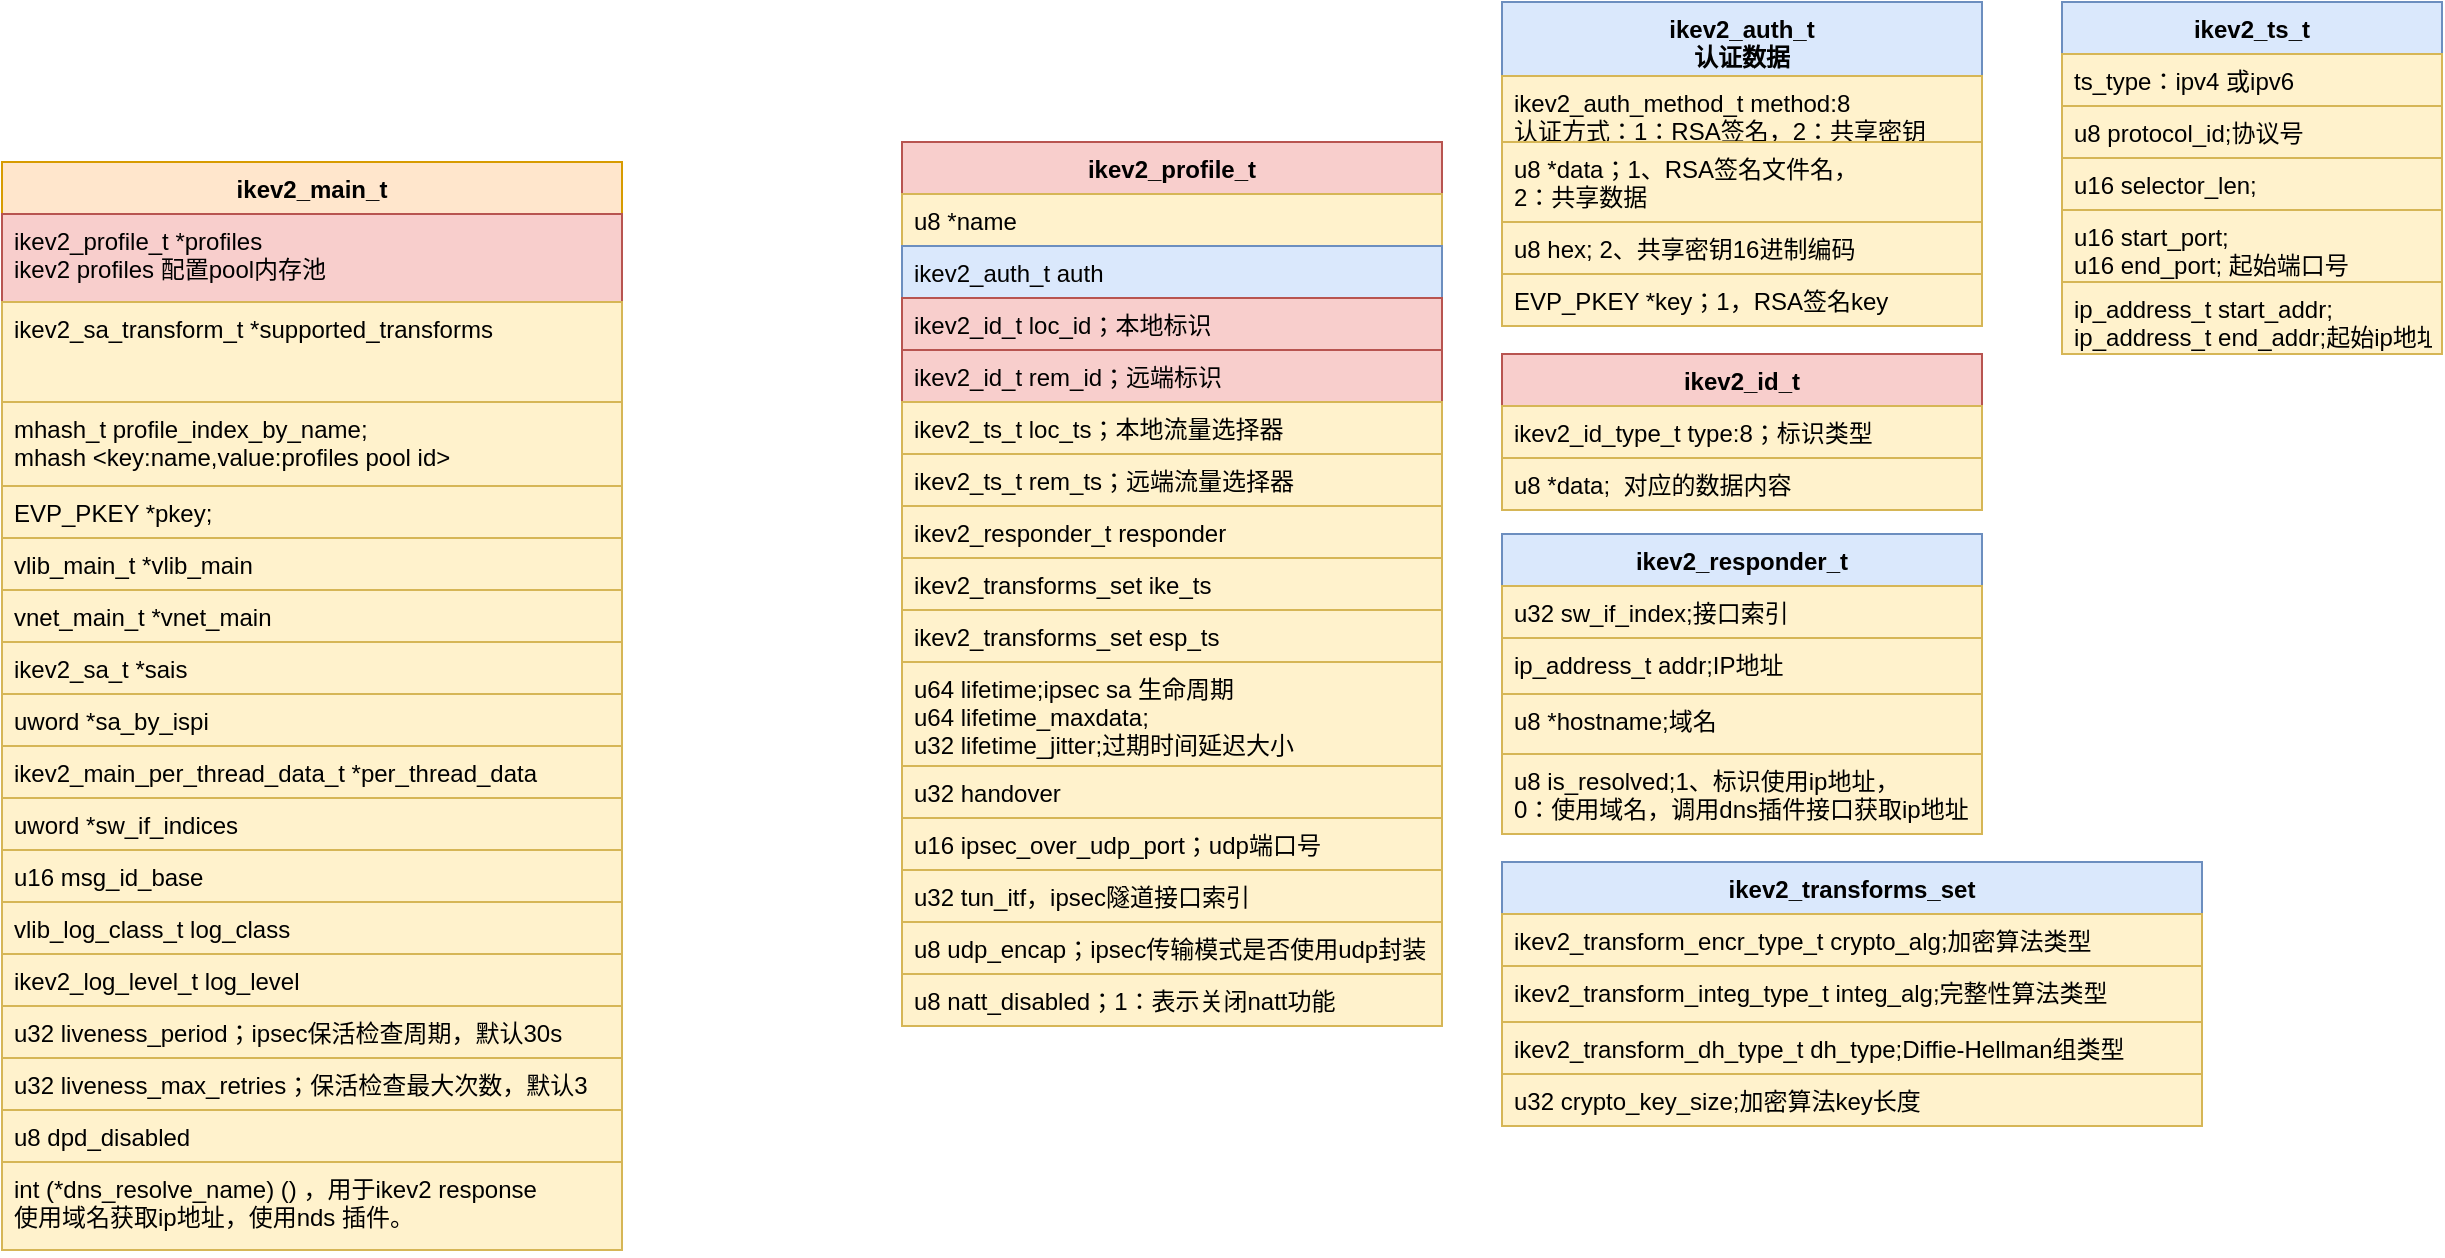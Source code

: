 <mxfile version="15.5.7" type="github">
  <diagram name="Page-1" id="e7e014a7-5840-1c2e-5031-d8a46d1fe8dd">
    <mxGraphModel dx="782" dy="436" grid="1" gridSize="10" guides="1" tooltips="1" connect="1" arrows="1" fold="1" page="1" pageScale="1" pageWidth="1169" pageHeight="826" background="#ffffff" math="0" shadow="0">
      <root>
        <mxCell id="0" />
        <mxCell id="1" parent="0" />
        <mxCell id="Ou4qxV2DXJZPpHNbIq72-41" value="ikev2_main_t" style="swimlane;fontStyle=1;align=center;verticalAlign=top;childLayout=stackLayout;horizontal=1;startSize=26;horizontalStack=0;resizeParent=1;resizeParentMax=0;resizeLast=0;collapsible=1;marginBottom=0;fillColor=#ffe6cc;strokeColor=#d79b00;" parent="1" vertex="1">
          <mxGeometry x="80" y="90" width="310" height="544" as="geometry" />
        </mxCell>
        <mxCell id="Ou4qxV2DXJZPpHNbIq72-42" value="ikev2_profile_t *profiles&#xa;ikev2 profiles 配置pool内存池" style="text;strokeColor=#b85450;fillColor=#f8cecc;align=left;verticalAlign=top;spacingLeft=4;spacingRight=4;overflow=hidden;rotatable=0;points=[[0,0.5],[1,0.5]];portConstraint=eastwest;" parent="Ou4qxV2DXJZPpHNbIq72-41" vertex="1">
          <mxGeometry y="26" width="310" height="44" as="geometry" />
        </mxCell>
        <mxCell id="Ou4qxV2DXJZPpHNbIq72-44" value="ikev2_sa_transform_t *supported_transforms" style="text;fillColor=#fff2cc;align=left;verticalAlign=top;spacingLeft=4;spacingRight=4;overflow=hidden;rotatable=0;points=[[0,0.5],[1,0.5]];portConstraint=eastwest;strokeColor=#d6b656;" parent="Ou4qxV2DXJZPpHNbIq72-41" vertex="1">
          <mxGeometry y="70" width="310" height="50" as="geometry" />
        </mxCell>
        <mxCell id="Ou4qxV2DXJZPpHNbIq72-45" value="mhash_t profile_index_by_name;&#xa;mhash &lt;key:name,value:profiles pool id&gt;" style="text;fillColor=#fff2cc;align=left;verticalAlign=top;spacingLeft=4;spacingRight=4;overflow=hidden;rotatable=0;points=[[0,0.5],[1,0.5]];portConstraint=eastwest;strokeColor=#d6b656;" parent="Ou4qxV2DXJZPpHNbIq72-41" vertex="1">
          <mxGeometry y="120" width="310" height="42" as="geometry" />
        </mxCell>
        <mxCell id="Ou4qxV2DXJZPpHNbIq72-46" value="EVP_PKEY *pkey;" style="text;fillColor=#fff2cc;align=left;verticalAlign=top;spacingLeft=4;spacingRight=4;overflow=hidden;rotatable=0;points=[[0,0.5],[1,0.5]];portConstraint=eastwest;strokeColor=#d6b656;" parent="Ou4qxV2DXJZPpHNbIq72-41" vertex="1">
          <mxGeometry y="162" width="310" height="26" as="geometry" />
        </mxCell>
        <mxCell id="Ou4qxV2DXJZPpHNbIq72-47" value="vlib_main_t *vlib_main" style="text;fillColor=#fff2cc;align=left;verticalAlign=top;spacingLeft=4;spacingRight=4;overflow=hidden;rotatable=0;points=[[0,0.5],[1,0.5]];portConstraint=eastwest;strokeColor=#d6b656;" parent="Ou4qxV2DXJZPpHNbIq72-41" vertex="1">
          <mxGeometry y="188" width="310" height="26" as="geometry" />
        </mxCell>
        <mxCell id="Ou4qxV2DXJZPpHNbIq72-48" value="vnet_main_t *vnet_main" style="text;fillColor=#fff2cc;align=left;verticalAlign=top;spacingLeft=4;spacingRight=4;overflow=hidden;rotatable=0;points=[[0,0.5],[1,0.5]];portConstraint=eastwest;strokeColor=#d6b656;" parent="Ou4qxV2DXJZPpHNbIq72-41" vertex="1">
          <mxGeometry y="214" width="310" height="26" as="geometry" />
        </mxCell>
        <mxCell id="Ou4qxV2DXJZPpHNbIq72-49" value="ikev2_sa_t *sais" style="text;fillColor=#fff2cc;align=left;verticalAlign=top;spacingLeft=4;spacingRight=4;overflow=hidden;rotatable=0;points=[[0,0.5],[1,0.5]];portConstraint=eastwest;strokeColor=#d6b656;" parent="Ou4qxV2DXJZPpHNbIq72-41" vertex="1">
          <mxGeometry y="240" width="310" height="26" as="geometry" />
        </mxCell>
        <mxCell id="Ou4qxV2DXJZPpHNbIq72-50" value="uword *sa_by_ispi" style="text;fillColor=#fff2cc;align=left;verticalAlign=top;spacingLeft=4;spacingRight=4;overflow=hidden;rotatable=0;points=[[0,0.5],[1,0.5]];portConstraint=eastwest;strokeColor=#d6b656;" parent="Ou4qxV2DXJZPpHNbIq72-41" vertex="1">
          <mxGeometry y="266" width="310" height="26" as="geometry" />
        </mxCell>
        <mxCell id="Ou4qxV2DXJZPpHNbIq72-51" value="ikev2_main_per_thread_data_t *per_thread_data" style="text;fillColor=#fff2cc;align=left;verticalAlign=top;spacingLeft=4;spacingRight=4;overflow=hidden;rotatable=0;points=[[0,0.5],[1,0.5]];portConstraint=eastwest;strokeColor=#d6b656;" parent="Ou4qxV2DXJZPpHNbIq72-41" vertex="1">
          <mxGeometry y="292" width="310" height="26" as="geometry" />
        </mxCell>
        <mxCell id="Ou4qxV2DXJZPpHNbIq72-52" value="uword *sw_if_indices" style="text;fillColor=#fff2cc;align=left;verticalAlign=top;spacingLeft=4;spacingRight=4;overflow=hidden;rotatable=0;points=[[0,0.5],[1,0.5]];portConstraint=eastwest;strokeColor=#d6b656;" parent="Ou4qxV2DXJZPpHNbIq72-41" vertex="1">
          <mxGeometry y="318" width="310" height="26" as="geometry" />
        </mxCell>
        <mxCell id="Ou4qxV2DXJZPpHNbIq72-53" value="u16 msg_id_base" style="text;fillColor=#fff2cc;align=left;verticalAlign=top;spacingLeft=4;spacingRight=4;overflow=hidden;rotatable=0;points=[[0,0.5],[1,0.5]];portConstraint=eastwest;strokeColor=#d6b656;" parent="Ou4qxV2DXJZPpHNbIq72-41" vertex="1">
          <mxGeometry y="344" width="310" height="26" as="geometry" />
        </mxCell>
        <mxCell id="Ou4qxV2DXJZPpHNbIq72-54" value="vlib_log_class_t log_class" style="text;fillColor=#fff2cc;align=left;verticalAlign=top;spacingLeft=4;spacingRight=4;overflow=hidden;rotatable=0;points=[[0,0.5],[1,0.5]];portConstraint=eastwest;strokeColor=#d6b656;" parent="Ou4qxV2DXJZPpHNbIq72-41" vertex="1">
          <mxGeometry y="370" width="310" height="26" as="geometry" />
        </mxCell>
        <mxCell id="Ou4qxV2DXJZPpHNbIq72-55" value="ikev2_log_level_t log_level" style="text;fillColor=#fff2cc;align=left;verticalAlign=top;spacingLeft=4;spacingRight=4;overflow=hidden;rotatable=0;points=[[0,0.5],[1,0.5]];portConstraint=eastwest;strokeColor=#d6b656;" parent="Ou4qxV2DXJZPpHNbIq72-41" vertex="1">
          <mxGeometry y="396" width="310" height="26" as="geometry" />
        </mxCell>
        <mxCell id="Ou4qxV2DXJZPpHNbIq72-56" value="u32 liveness_period；ipsec保活检查周期，默认30s" style="text;fillColor=#fff2cc;align=left;verticalAlign=top;spacingLeft=4;spacingRight=4;overflow=hidden;rotatable=0;points=[[0,0.5],[1,0.5]];portConstraint=eastwest;strokeColor=#d6b656;" parent="Ou4qxV2DXJZPpHNbIq72-41" vertex="1">
          <mxGeometry y="422" width="310" height="26" as="geometry" />
        </mxCell>
        <mxCell id="Ou4qxV2DXJZPpHNbIq72-57" value="u32 liveness_max_retries；保活检查最大次数，默认3" style="text;fillColor=#fff2cc;align=left;verticalAlign=top;spacingLeft=4;spacingRight=4;overflow=hidden;rotatable=0;points=[[0,0.5],[1,0.5]];portConstraint=eastwest;strokeColor=#d6b656;" parent="Ou4qxV2DXJZPpHNbIq72-41" vertex="1">
          <mxGeometry y="448" width="310" height="26" as="geometry" />
        </mxCell>
        <mxCell id="Ou4qxV2DXJZPpHNbIq72-58" value="u8 dpd_disabled" style="text;fillColor=#fff2cc;align=left;verticalAlign=top;spacingLeft=4;spacingRight=4;overflow=hidden;rotatable=0;points=[[0,0.5],[1,0.5]];portConstraint=eastwest;strokeColor=#d6b656;" parent="Ou4qxV2DXJZPpHNbIq72-41" vertex="1">
          <mxGeometry y="474" width="310" height="26" as="geometry" />
        </mxCell>
        <mxCell id="Ou4qxV2DXJZPpHNbIq72-59" value="int (*dns_resolve_name) () ，用于ikev2 response &#xa;使用域名获取ip地址，使用nds 插件。" style="text;fillColor=#fff2cc;align=left;verticalAlign=top;spacingLeft=4;spacingRight=4;overflow=hidden;rotatable=0;points=[[0,0.5],[1,0.5]];portConstraint=eastwest;strokeColor=#d6b656;" parent="Ou4qxV2DXJZPpHNbIq72-41" vertex="1">
          <mxGeometry y="500" width="310" height="44" as="geometry" />
        </mxCell>
        <mxCell id="Ou4qxV2DXJZPpHNbIq72-60" value="ikev2_profile_t" style="swimlane;fontStyle=1;align=center;verticalAlign=top;childLayout=stackLayout;horizontal=1;startSize=26;horizontalStack=0;resizeParent=1;resizeParentMax=0;resizeLast=0;collapsible=1;marginBottom=0;strokeColor=#b85450;fillColor=#f8cecc;" parent="1" vertex="1">
          <mxGeometry x="530" y="80" width="270" height="442" as="geometry" />
        </mxCell>
        <mxCell id="Ou4qxV2DXJZPpHNbIq72-61" value="u8 *name" style="text;strokeColor=#d6b656;fillColor=#fff2cc;align=left;verticalAlign=top;spacingLeft=4;spacingRight=4;overflow=hidden;rotatable=0;points=[[0,0.5],[1,0.5]];portConstraint=eastwest;" parent="Ou4qxV2DXJZPpHNbIq72-60" vertex="1">
          <mxGeometry y="26" width="270" height="26" as="geometry" />
        </mxCell>
        <mxCell id="Ou4qxV2DXJZPpHNbIq72-63" value="ikev2_auth_t auth" style="text;fillColor=#dae8fc;align=left;verticalAlign=top;spacingLeft=4;spacingRight=4;overflow=hidden;rotatable=0;points=[[0,0.5],[1,0.5]];portConstraint=eastwest;strokeColor=#6c8ebf;" parent="Ou4qxV2DXJZPpHNbIq72-60" vertex="1">
          <mxGeometry y="52" width="270" height="26" as="geometry" />
        </mxCell>
        <mxCell id="Ou4qxV2DXJZPpHNbIq72-64" value="ikev2_id_t loc_id；本地标识" style="text;fillColor=#f8cecc;align=left;verticalAlign=top;spacingLeft=4;spacingRight=4;overflow=hidden;rotatable=0;points=[[0,0.5],[1,0.5]];portConstraint=eastwest;strokeColor=#b85450;" parent="Ou4qxV2DXJZPpHNbIq72-60" vertex="1">
          <mxGeometry y="78" width="270" height="26" as="geometry" />
        </mxCell>
        <mxCell id="Ou4qxV2DXJZPpHNbIq72-65" value="ikev2_id_t rem_id；远端标识" style="text;fillColor=#f8cecc;align=left;verticalAlign=top;spacingLeft=4;spacingRight=4;overflow=hidden;rotatable=0;points=[[0,0.5],[1,0.5]];portConstraint=eastwest;strokeColor=#b85450;" parent="Ou4qxV2DXJZPpHNbIq72-60" vertex="1">
          <mxGeometry y="104" width="270" height="26" as="geometry" />
        </mxCell>
        <mxCell id="Ou4qxV2DXJZPpHNbIq72-66" value="ikev2_ts_t loc_ts；本地流量选择器" style="text;fillColor=#fff2cc;align=left;verticalAlign=top;spacingLeft=4;spacingRight=4;overflow=hidden;rotatable=0;points=[[0,0.5],[1,0.5]];portConstraint=eastwest;strokeColor=#d6b656;" parent="Ou4qxV2DXJZPpHNbIq72-60" vertex="1">
          <mxGeometry y="130" width="270" height="26" as="geometry" />
        </mxCell>
        <mxCell id="Ou4qxV2DXJZPpHNbIq72-67" value="ikev2_ts_t rem_ts；远端流量选择器" style="text;fillColor=#fff2cc;align=left;verticalAlign=top;spacingLeft=4;spacingRight=4;overflow=hidden;rotatable=0;points=[[0,0.5],[1,0.5]];portConstraint=eastwest;strokeColor=#d6b656;" parent="Ou4qxV2DXJZPpHNbIq72-60" vertex="1">
          <mxGeometry y="156" width="270" height="26" as="geometry" />
        </mxCell>
        <mxCell id="Ou4qxV2DXJZPpHNbIq72-68" value="ikev2_responder_t responder" style="text;fillColor=#fff2cc;align=left;verticalAlign=top;spacingLeft=4;spacingRight=4;overflow=hidden;rotatable=0;points=[[0,0.5],[1,0.5]];portConstraint=eastwest;strokeColor=#d6b656;" parent="Ou4qxV2DXJZPpHNbIq72-60" vertex="1">
          <mxGeometry y="182" width="270" height="26" as="geometry" />
        </mxCell>
        <mxCell id="Ou4qxV2DXJZPpHNbIq72-69" value="ikev2_transforms_set ike_ts" style="text;fillColor=#fff2cc;align=left;verticalAlign=top;spacingLeft=4;spacingRight=4;overflow=hidden;rotatable=0;points=[[0,0.5],[1,0.5]];portConstraint=eastwest;strokeColor=#d6b656;" parent="Ou4qxV2DXJZPpHNbIq72-60" vertex="1">
          <mxGeometry y="208" width="270" height="26" as="geometry" />
        </mxCell>
        <mxCell id="Ou4qxV2DXJZPpHNbIq72-70" value="ikev2_transforms_set esp_ts" style="text;fillColor=#fff2cc;align=left;verticalAlign=top;spacingLeft=4;spacingRight=4;overflow=hidden;rotatable=0;points=[[0,0.5],[1,0.5]];portConstraint=eastwest;strokeColor=#d6b656;" parent="Ou4qxV2DXJZPpHNbIq72-60" vertex="1">
          <mxGeometry y="234" width="270" height="26" as="geometry" />
        </mxCell>
        <mxCell id="Ou4qxV2DXJZPpHNbIq72-71" value="u64 lifetime;ipsec sa 生命周期&#xa;u64 lifetime_maxdata;&#xa;u32 lifetime_jitter;过期时间延迟大小" style="text;fillColor=#fff2cc;align=left;verticalAlign=top;spacingLeft=4;spacingRight=4;overflow=hidden;rotatable=0;points=[[0,0.5],[1,0.5]];portConstraint=eastwest;strokeColor=#d6b656;" parent="Ou4qxV2DXJZPpHNbIq72-60" vertex="1">
          <mxGeometry y="260" width="270" height="52" as="geometry" />
        </mxCell>
        <mxCell id="Ou4qxV2DXJZPpHNbIq72-72" value="u32 handover" style="text;fillColor=#fff2cc;align=left;verticalAlign=top;spacingLeft=4;spacingRight=4;overflow=hidden;rotatable=0;points=[[0,0.5],[1,0.5]];portConstraint=eastwest;strokeColor=#d6b656;" parent="Ou4qxV2DXJZPpHNbIq72-60" vertex="1">
          <mxGeometry y="312" width="270" height="26" as="geometry" />
        </mxCell>
        <mxCell id="Ou4qxV2DXJZPpHNbIq72-73" value="u16 ipsec_over_udp_port；udp端口号" style="text;fillColor=#fff2cc;align=left;verticalAlign=top;spacingLeft=4;spacingRight=4;overflow=hidden;rotatable=0;points=[[0,0.5],[1,0.5]];portConstraint=eastwest;strokeColor=#d6b656;" parent="Ou4qxV2DXJZPpHNbIq72-60" vertex="1">
          <mxGeometry y="338" width="270" height="26" as="geometry" />
        </mxCell>
        <mxCell id="Ou4qxV2DXJZPpHNbIq72-74" value="u32 tun_itf，ipsec隧道接口索引" style="text;fillColor=#fff2cc;align=left;verticalAlign=top;spacingLeft=4;spacingRight=4;overflow=hidden;rotatable=0;points=[[0,0.5],[1,0.5]];portConstraint=eastwest;strokeColor=#d6b656;" parent="Ou4qxV2DXJZPpHNbIq72-60" vertex="1">
          <mxGeometry y="364" width="270" height="26" as="geometry" />
        </mxCell>
        <mxCell id="Ou4qxV2DXJZPpHNbIq72-75" value="u8 udp_encap；ipsec传输模式是否使用udp封装" style="text;fillColor=#fff2cc;align=left;verticalAlign=top;spacingLeft=4;spacingRight=4;overflow=hidden;rotatable=0;points=[[0,0.5],[1,0.5]];portConstraint=eastwest;strokeColor=#d6b656;" parent="Ou4qxV2DXJZPpHNbIq72-60" vertex="1">
          <mxGeometry y="390" width="270" height="26" as="geometry" />
        </mxCell>
        <mxCell id="Ou4qxV2DXJZPpHNbIq72-76" value="u8 natt_disabled；1：表示关闭natt功能" style="text;fillColor=#fff2cc;align=left;verticalAlign=top;spacingLeft=4;spacingRight=4;overflow=hidden;rotatable=0;points=[[0,0.5],[1,0.5]];portConstraint=eastwest;strokeColor=#d6b656;" parent="Ou4qxV2DXJZPpHNbIq72-60" vertex="1">
          <mxGeometry y="416" width="270" height="26" as="geometry" />
        </mxCell>
        <mxCell id="Ou4qxV2DXJZPpHNbIq72-77" value="ikev2_auth_t&#xa;认证数据" style="swimlane;fontStyle=1;align=center;verticalAlign=top;childLayout=stackLayout;horizontal=1;startSize=37;horizontalStack=0;resizeParent=1;resizeParentMax=0;resizeLast=0;collapsible=1;marginBottom=0;strokeColor=#6c8ebf;fillColor=#dae8fc;" parent="1" vertex="1">
          <mxGeometry x="830" y="10" width="240" height="162" as="geometry" />
        </mxCell>
        <mxCell id="Ou4qxV2DXJZPpHNbIq72-78" value="ikev2_auth_method_t method:8&#xa;认证方式：1：RSA签名，2：共享密钥" style="text;strokeColor=#d6b656;fillColor=#fff2cc;align=left;verticalAlign=top;spacingLeft=4;spacingRight=4;overflow=hidden;rotatable=0;points=[[0,0.5],[1,0.5]];portConstraint=eastwest;" parent="Ou4qxV2DXJZPpHNbIq72-77" vertex="1">
          <mxGeometry y="37" width="240" height="33" as="geometry" />
        </mxCell>
        <mxCell id="Ou4qxV2DXJZPpHNbIq72-80" value="u8 *data；1、RSA签名文件名，&#xa;2：共享数据" style="text;fillColor=#fff2cc;align=left;verticalAlign=top;spacingLeft=4;spacingRight=4;overflow=hidden;rotatable=0;points=[[0,0.5],[1,0.5]];portConstraint=eastwest;strokeColor=#d6b656;" parent="Ou4qxV2DXJZPpHNbIq72-77" vertex="1">
          <mxGeometry y="70" width="240" height="40" as="geometry" />
        </mxCell>
        <mxCell id="Ou4qxV2DXJZPpHNbIq72-81" value="u8 hex; 2、共享密钥16进制编码" style="text;strokeColor=#d6b656;fillColor=#fff2cc;align=left;verticalAlign=top;spacingLeft=4;spacingRight=4;overflow=hidden;rotatable=0;points=[[0,0.5],[1,0.5]];portConstraint=eastwest;" parent="Ou4qxV2DXJZPpHNbIq72-77" vertex="1">
          <mxGeometry y="110" width="240" height="26" as="geometry" />
        </mxCell>
        <mxCell id="Ou4qxV2DXJZPpHNbIq72-82" value="EVP_PKEY *key；1，RSA签名key" style="text;strokeColor=#d6b656;fillColor=#fff2cc;align=left;verticalAlign=top;spacingLeft=4;spacingRight=4;overflow=hidden;rotatable=0;points=[[0,0.5],[1,0.5]];portConstraint=eastwest;" parent="Ou4qxV2DXJZPpHNbIq72-77" vertex="1">
          <mxGeometry y="136" width="240" height="26" as="geometry" />
        </mxCell>
        <mxCell id="Ou4qxV2DXJZPpHNbIq72-83" value="ikev2_id_t" style="swimlane;fontStyle=1;align=center;verticalAlign=top;childLayout=stackLayout;horizontal=1;startSize=26;horizontalStack=0;resizeParent=1;resizeParentMax=0;resizeLast=0;collapsible=1;marginBottom=0;strokeColor=#b85450;fillColor=#f8cecc;" parent="1" vertex="1">
          <mxGeometry x="830" y="186" width="240" height="78" as="geometry" />
        </mxCell>
        <mxCell id="Ou4qxV2DXJZPpHNbIq72-84" value="ikev2_id_type_t type:8；标识类型" style="text;strokeColor=#d6b656;fillColor=#fff2cc;align=left;verticalAlign=top;spacingLeft=4;spacingRight=4;overflow=hidden;rotatable=0;points=[[0,0.5],[1,0.5]];portConstraint=eastwest;" parent="Ou4qxV2DXJZPpHNbIq72-83" vertex="1">
          <mxGeometry y="26" width="240" height="26" as="geometry" />
        </mxCell>
        <mxCell id="Ou4qxV2DXJZPpHNbIq72-86" value="u8 *data;  对应的数据内容" style="text;strokeColor=#d6b656;fillColor=#fff2cc;align=left;verticalAlign=top;spacingLeft=4;spacingRight=4;overflow=hidden;rotatable=0;points=[[0,0.5],[1,0.5]];portConstraint=eastwest;" parent="Ou4qxV2DXJZPpHNbIq72-83" vertex="1">
          <mxGeometry y="52" width="240" height="26" as="geometry" />
        </mxCell>
        <mxCell id="qKSq34PAnrU9pz3v25Dv-1" value="ikev2_ts_t" style="swimlane;fontStyle=1;align=center;verticalAlign=top;childLayout=stackLayout;horizontal=1;startSize=26;horizontalStack=0;resizeParent=1;resizeParentMax=0;resizeLast=0;collapsible=1;marginBottom=0;strokeColor=#6c8ebf;fillColor=#dae8fc;" vertex="1" parent="1">
          <mxGeometry x="1110" y="10" width="190" height="176" as="geometry" />
        </mxCell>
        <mxCell id="qKSq34PAnrU9pz3v25Dv-2" value="ts_type：ipv4 或ipv6" style="text;strokeColor=#d6b656;fillColor=#fff2cc;align=left;verticalAlign=top;spacingLeft=4;spacingRight=4;overflow=hidden;rotatable=0;points=[[0,0.5],[1,0.5]];portConstraint=eastwest;" vertex="1" parent="qKSq34PAnrU9pz3v25Dv-1">
          <mxGeometry y="26" width="190" height="26" as="geometry" />
        </mxCell>
        <mxCell id="qKSq34PAnrU9pz3v25Dv-3" value="u8 protocol_id;协议号" style="text;fillColor=#fff2cc;align=left;verticalAlign=top;spacingLeft=4;spacingRight=4;overflow=hidden;rotatable=0;points=[[0,0.5],[1,0.5]];portConstraint=eastwest;strokeColor=#d6b656;" vertex="1" parent="qKSq34PAnrU9pz3v25Dv-1">
          <mxGeometry y="52" width="190" height="26" as="geometry" />
        </mxCell>
        <mxCell id="qKSq34PAnrU9pz3v25Dv-4" value="u16 selector_len;" style="text;strokeColor=#d6b656;fillColor=#fff2cc;align=left;verticalAlign=top;spacingLeft=4;spacingRight=4;overflow=hidden;rotatable=0;points=[[0,0.5],[1,0.5]];portConstraint=eastwest;" vertex="1" parent="qKSq34PAnrU9pz3v25Dv-1">
          <mxGeometry y="78" width="190" height="26" as="geometry" />
        </mxCell>
        <mxCell id="qKSq34PAnrU9pz3v25Dv-5" value="u16 start_port;&#xa;u16 end_port; 起始端口号" style="text;strokeColor=#d6b656;fillColor=#fff2cc;align=left;verticalAlign=top;spacingLeft=4;spacingRight=4;overflow=hidden;rotatable=0;points=[[0,0.5],[1,0.5]];portConstraint=eastwest;" vertex="1" parent="qKSq34PAnrU9pz3v25Dv-1">
          <mxGeometry y="104" width="190" height="36" as="geometry" />
        </mxCell>
        <mxCell id="qKSq34PAnrU9pz3v25Dv-6" value="ip_address_t start_addr;&#xa;ip_address_t end_addr;起始ip地址" style="text;strokeColor=#d6b656;fillColor=#fff2cc;align=left;verticalAlign=top;spacingLeft=4;spacingRight=4;overflow=hidden;rotatable=0;points=[[0,0.5],[1,0.5]];portConstraint=eastwest;" vertex="1" parent="qKSq34PAnrU9pz3v25Dv-1">
          <mxGeometry y="140" width="190" height="36" as="geometry" />
        </mxCell>
        <mxCell id="qKSq34PAnrU9pz3v25Dv-7" value="ikev2_responder_t" style="swimlane;fontStyle=1;align=center;verticalAlign=top;childLayout=stackLayout;horizontal=1;startSize=26;horizontalStack=0;resizeParent=1;resizeParentMax=0;resizeLast=0;collapsible=1;marginBottom=0;strokeColor=#6c8ebf;fillColor=#dae8fc;" vertex="1" parent="1">
          <mxGeometry x="830" y="276" width="240" height="150" as="geometry" />
        </mxCell>
        <mxCell id="qKSq34PAnrU9pz3v25Dv-8" value="u32 sw_if_index;接口索引" style="text;strokeColor=#d6b656;fillColor=#fff2cc;align=left;verticalAlign=top;spacingLeft=4;spacingRight=4;overflow=hidden;rotatable=0;points=[[0,0.5],[1,0.5]];portConstraint=eastwest;" vertex="1" parent="qKSq34PAnrU9pz3v25Dv-7">
          <mxGeometry y="26" width="240" height="26" as="geometry" />
        </mxCell>
        <mxCell id="qKSq34PAnrU9pz3v25Dv-9" value="ip_address_t addr;IP地址" style="text;fillColor=#fff2cc;align=left;verticalAlign=top;spacingLeft=4;spacingRight=4;overflow=hidden;rotatable=0;points=[[0,0.5],[1,0.5]];portConstraint=eastwest;strokeColor=#d6b656;" vertex="1" parent="qKSq34PAnrU9pz3v25Dv-7">
          <mxGeometry y="52" width="240" height="28" as="geometry" />
        </mxCell>
        <mxCell id="qKSq34PAnrU9pz3v25Dv-10" value="u8 *hostname;域名" style="text;strokeColor=#d6b656;fillColor=#fff2cc;align=left;verticalAlign=top;spacingLeft=4;spacingRight=4;overflow=hidden;rotatable=0;points=[[0,0.5],[1,0.5]];portConstraint=eastwest;" vertex="1" parent="qKSq34PAnrU9pz3v25Dv-7">
          <mxGeometry y="80" width="240" height="30" as="geometry" />
        </mxCell>
        <mxCell id="qKSq34PAnrU9pz3v25Dv-11" value="u8 is_resolved;1、标识使用ip地址，&#xa;0：使用域名，调用dns插件接口获取ip地址" style="text;strokeColor=#d6b656;fillColor=#fff2cc;align=left;verticalAlign=top;spacingLeft=4;spacingRight=4;overflow=hidden;rotatable=0;points=[[0,0.5],[1,0.5]];portConstraint=eastwest;" vertex="1" parent="qKSq34PAnrU9pz3v25Dv-7">
          <mxGeometry y="110" width="240" height="40" as="geometry" />
        </mxCell>
        <mxCell id="qKSq34PAnrU9pz3v25Dv-12" value="ikev2_transforms_set" style="swimlane;fontStyle=1;align=center;verticalAlign=top;childLayout=stackLayout;horizontal=1;startSize=26;horizontalStack=0;resizeParent=1;resizeParentMax=0;resizeLast=0;collapsible=1;marginBottom=0;strokeColor=#6c8ebf;fillColor=#dae8fc;" vertex="1" parent="1">
          <mxGeometry x="830" y="440" width="350" height="132" as="geometry" />
        </mxCell>
        <mxCell id="qKSq34PAnrU9pz3v25Dv-13" value="ikev2_transform_encr_type_t crypto_alg;加密算法类型" style="text;strokeColor=#d6b656;fillColor=#fff2cc;align=left;verticalAlign=top;spacingLeft=4;spacingRight=4;overflow=hidden;rotatable=0;points=[[0,0.5],[1,0.5]];portConstraint=eastwest;" vertex="1" parent="qKSq34PAnrU9pz3v25Dv-12">
          <mxGeometry y="26" width="350" height="26" as="geometry" />
        </mxCell>
        <mxCell id="qKSq34PAnrU9pz3v25Dv-14" value="ikev2_transform_integ_type_t integ_alg;完整性算法类型" style="text;fillColor=#fff2cc;align=left;verticalAlign=top;spacingLeft=4;spacingRight=4;overflow=hidden;rotatable=0;points=[[0,0.5],[1,0.5]];portConstraint=eastwest;strokeColor=#d6b656;" vertex="1" parent="qKSq34PAnrU9pz3v25Dv-12">
          <mxGeometry y="52" width="350" height="28" as="geometry" />
        </mxCell>
        <mxCell id="qKSq34PAnrU9pz3v25Dv-15" value="ikev2_transform_dh_type_t dh_type;Diffie-Hellman组类型" style="text;strokeColor=#d6b656;fillColor=#fff2cc;align=left;verticalAlign=top;spacingLeft=4;spacingRight=4;overflow=hidden;rotatable=0;points=[[0,0.5],[1,0.5]];portConstraint=eastwest;" vertex="1" parent="qKSq34PAnrU9pz3v25Dv-12">
          <mxGeometry y="80" width="350" height="26" as="geometry" />
        </mxCell>
        <mxCell id="qKSq34PAnrU9pz3v25Dv-16" value="u32 crypto_key_size;加密算法key长度" style="text;strokeColor=#d6b656;fillColor=#fff2cc;align=left;verticalAlign=top;spacingLeft=4;spacingRight=4;overflow=hidden;rotatable=0;points=[[0,0.5],[1,0.5]];portConstraint=eastwest;" vertex="1" parent="qKSq34PAnrU9pz3v25Dv-12">
          <mxGeometry y="106" width="350" height="26" as="geometry" />
        </mxCell>
      </root>
    </mxGraphModel>
  </diagram>
</mxfile>
